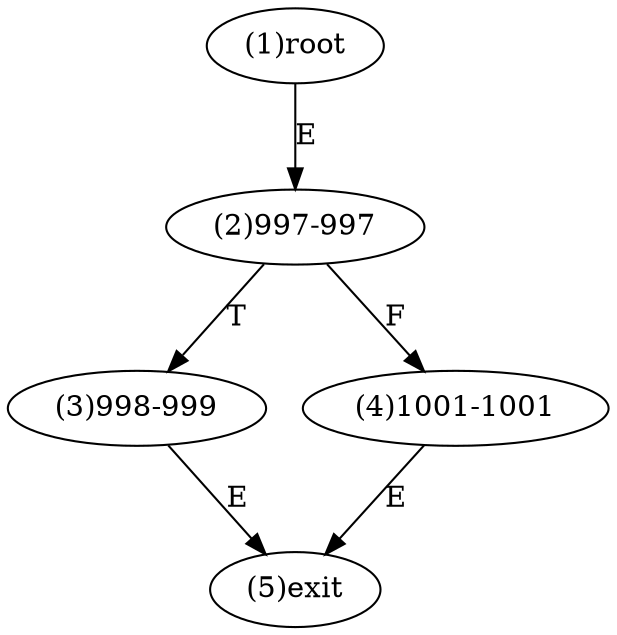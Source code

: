 digraph "" { 
1[ label="(1)root"];
2[ label="(2)997-997"];
3[ label="(3)998-999"];
4[ label="(4)1001-1001"];
5[ label="(5)exit"];
1->2[ label="E"];
2->4[ label="F"];
2->3[ label="T"];
3->5[ label="E"];
4->5[ label="E"];
}